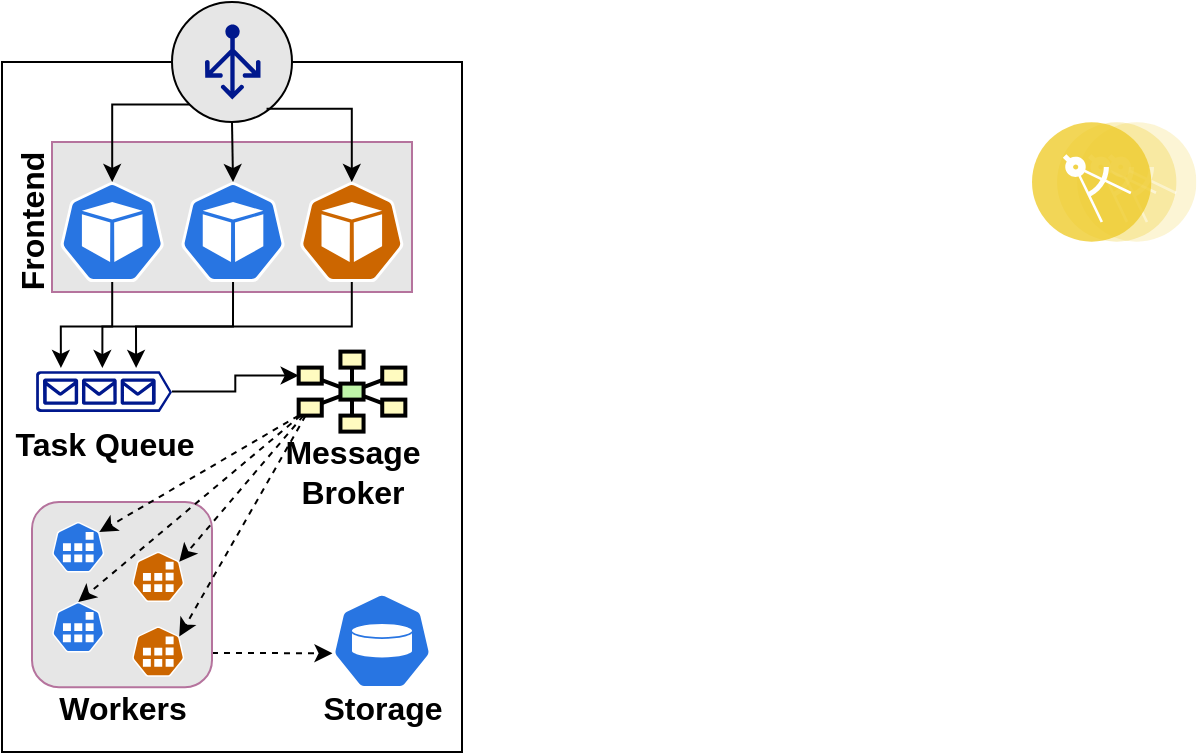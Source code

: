 <mxfile version="13.1.1" type="github">
  <diagram id="4lUxp6aQmK8AmspvqEY6" name="Page-1">
    <mxGraphModel dx="981" dy="548" grid="1" gridSize="10" guides="1" tooltips="1" connect="1" arrows="1" fold="1" page="1" pageScale="1" pageWidth="1100" pageHeight="850" math="0" shadow="0">
      <root>
        <mxCell id="0" />
        <mxCell id="1" parent="0" />
        <mxCell id="sIDR_PX_A5w2goP3o4VN-2" value="" style="rounded=0;whiteSpace=wrap;html=1;" vertex="1" parent="1">
          <mxGeometry x="165" y="80" width="230" height="345" as="geometry" />
        </mxCell>
        <mxCell id="sIDR_PX_A5w2goP3o4VN-73" value="" style="rounded=0;whiteSpace=wrap;html=1;strokeColor=#B5739D;fillColor=#E6E6E6;" vertex="1" parent="1">
          <mxGeometry x="190" y="120" width="180" height="75" as="geometry" />
        </mxCell>
        <mxCell id="sIDR_PX_A5w2goP3o4VN-69" style="edgeStyle=none;rounded=0;orthogonalLoop=1;jettySize=auto;html=1;exitX=1;exitY=0.75;exitDx=0;exitDy=0;entryX=0.005;entryY=0.63;entryDx=0;entryDy=0;entryPerimeter=0;dashed=1;strokeColor=#000000;" edge="1" parent="1" target="sIDR_PX_A5w2goP3o4VN-15">
          <mxGeometry relative="1" as="geometry">
            <mxPoint x="270" y="375.45" as="sourcePoint" />
          </mxGeometry>
        </mxCell>
        <mxCell id="sIDR_PX_A5w2goP3o4VN-66" value="" style="rounded=1;whiteSpace=wrap;html=1;strokeColor=#B5739D;fillColor=#E6E6E6;" vertex="1" parent="1">
          <mxGeometry x="180" y="300" width="90" height="92.6" as="geometry" />
        </mxCell>
        <mxCell id="sIDR_PX_A5w2goP3o4VN-3" value="" style="aspect=fixed;perimeter=ellipsePerimeter;html=1;align=center;shadow=0;dashed=0;fontColor=#4277BB;labelBackgroundColor=#ffffff;fontSize=12;spacingTop=3;image;image=img/lib/ibm/applications/microservice.svg;" vertex="1" parent="1">
          <mxGeometry x="680" y="110" width="82.2" height="60" as="geometry" />
        </mxCell>
        <mxCell id="sIDR_PX_A5w2goP3o4VN-9" value="" style="group" vertex="1" connectable="0" parent="1">
          <mxGeometry x="250" y="50" width="60" height="60" as="geometry" />
        </mxCell>
        <mxCell id="sIDR_PX_A5w2goP3o4VN-8" value="" style="ellipse;whiteSpace=wrap;html=1;aspect=fixed;fillColor=#E6E6E6;" vertex="1" parent="sIDR_PX_A5w2goP3o4VN-9">
          <mxGeometry width="60" height="60" as="geometry" />
        </mxCell>
        <mxCell id="sIDR_PX_A5w2goP3o4VN-4" value="" style="aspect=fixed;pointerEvents=1;shadow=0;dashed=0;html=1;strokeColor=none;labelPosition=center;verticalLabelPosition=bottom;verticalAlign=top;align=center;fillColor=#00188D;shape=mxgraph.azure.load_balancer_generic" vertex="1" parent="sIDR_PX_A5w2goP3o4VN-9">
          <mxGeometry x="16.5" y="11.25" width="27.75" height="37.5" as="geometry" />
        </mxCell>
        <mxCell id="sIDR_PX_A5w2goP3o4VN-12" value="" style="group" vertex="1" connectable="0" parent="1">
          <mxGeometry x="194.06" y="140" width="171.88" height="50" as="geometry" />
        </mxCell>
        <mxCell id="sIDR_PX_A5w2goP3o4VN-5" value="" style="html=1;dashed=0;whitespace=wrap;fillColor=#2875E2;strokeColor=#ffffff;points=[[0.005,0.63,0],[0.1,0.2,0],[0.9,0.2,0],[0.5,0,0],[0.995,0.63,0],[0.72,0.99,0],[0.5,1,0],[0.28,0.99,0]];shape=mxgraph.kubernetes.icon;prIcon=pod" vertex="1" parent="sIDR_PX_A5w2goP3o4VN-12">
          <mxGeometry width="52.085" height="50" as="geometry" />
        </mxCell>
        <mxCell id="sIDR_PX_A5w2goP3o4VN-6" value="" style="html=1;dashed=0;whitespace=wrap;fillColor=#CC6600;strokeColor=#ffffff;points=[[0.005,0.63,0],[0.1,0.2,0],[0.9,0.2,0],[0.5,0,0],[0.995,0.63,0],[0.72,0.99,0],[0.5,1,0],[0.28,0.99,0]];shape=mxgraph.kubernetes.icon;prIcon=pod" vertex="1" parent="sIDR_PX_A5w2goP3o4VN-12">
          <mxGeometry x="119.795" width="52.085" height="50" as="geometry" />
        </mxCell>
        <mxCell id="sIDR_PX_A5w2goP3o4VN-7" value="" style="html=1;dashed=0;whitespace=wrap;fillColor=#2875E2;strokeColor=#ffffff;points=[[0.005,0.63,0],[0.1,0.2,0],[0.9,0.2,0],[0.5,0,0],[0.995,0.63,0],[0.72,0.99,0],[0.5,1,0],[0.28,0.99,0]];shape=mxgraph.kubernetes.icon;prIcon=pod" vertex="1" parent="sIDR_PX_A5w2goP3o4VN-12">
          <mxGeometry x="60.418" width="52.085" height="50" as="geometry" />
        </mxCell>
        <mxCell id="sIDR_PX_A5w2goP3o4VN-15" value="" style="html=1;dashed=0;whitespace=wrap;fillColor=#2875E2;strokeColor=#ffffff;points=[[0.005,0.63,0],[0.1,0.2,0],[0.9,0.2,0],[0.5,0,0],[0.995,0.63,0],[0.72,0.99,0],[0.5,1,0],[0.28,0.99,0]];shape=mxgraph.kubernetes.icon;prIcon=vol" vertex="1" parent="1">
          <mxGeometry x="330" y="345.4" width="50" height="48" as="geometry" />
        </mxCell>
        <mxCell id="sIDR_PX_A5w2goP3o4VN-57" style="edgeStyle=orthogonalEdgeStyle;rounded=0;orthogonalLoop=1;jettySize=auto;html=1;entryX=0;entryY=0.5;entryDx=0;entryDy=0;" edge="1" parent="1" source="sIDR_PX_A5w2goP3o4VN-21" target="sIDR_PX_A5w2goP3o4VN-23">
          <mxGeometry relative="1" as="geometry" />
        </mxCell>
        <mxCell id="sIDR_PX_A5w2goP3o4VN-21" value="&lt;font style=&quot;font-size: 16px&quot;&gt;&lt;b&gt;Task Queue&lt;br&gt;&lt;/b&gt;&lt;/font&gt;" style="aspect=fixed;pointerEvents=1;shadow=0;dashed=0;html=1;strokeColor=none;labelPosition=center;verticalLabelPosition=bottom;verticalAlign=top;align=center;fillColor=#00188D;shape=mxgraph.azure.queue_generic" vertex="1" parent="1">
          <mxGeometry x="182" y="234.6" width="68" height="20.4" as="geometry" />
        </mxCell>
        <mxCell id="sIDR_PX_A5w2goP3o4VN-44" style="edgeStyle=orthogonalEdgeStyle;rounded=0;orthogonalLoop=1;jettySize=auto;html=1;exitX=0.5;exitY=1;exitDx=0;exitDy=0;entryX=0.5;entryY=0;entryDx=0;entryDy=0;entryPerimeter=0;" edge="1" parent="1" source="sIDR_PX_A5w2goP3o4VN-8" target="sIDR_PX_A5w2goP3o4VN-7">
          <mxGeometry relative="1" as="geometry" />
        </mxCell>
        <mxCell id="sIDR_PX_A5w2goP3o4VN-45" style="edgeStyle=orthogonalEdgeStyle;rounded=0;orthogonalLoop=1;jettySize=auto;html=1;entryX=0.5;entryY=0;entryDx=0;entryDy=0;entryPerimeter=0;exitX=0.788;exitY=0.89;exitDx=0;exitDy=0;exitPerimeter=0;" edge="1" parent="1" source="sIDR_PX_A5w2goP3o4VN-8" target="sIDR_PX_A5w2goP3o4VN-6">
          <mxGeometry relative="1" as="geometry" />
        </mxCell>
        <mxCell id="sIDR_PX_A5w2goP3o4VN-46" style="edgeStyle=orthogonalEdgeStyle;rounded=0;orthogonalLoop=1;jettySize=auto;html=1;exitX=0;exitY=1;exitDx=0;exitDy=0;entryX=0.5;entryY=0;entryDx=0;entryDy=0;entryPerimeter=0;" edge="1" parent="1" source="sIDR_PX_A5w2goP3o4VN-8" target="sIDR_PX_A5w2goP3o4VN-5">
          <mxGeometry relative="1" as="geometry" />
        </mxCell>
        <mxCell id="sIDR_PX_A5w2goP3o4VN-47" style="edgeStyle=orthogonalEdgeStyle;rounded=0;orthogonalLoop=1;jettySize=auto;html=1;exitX=0.5;exitY=1;exitDx=0;exitDy=0;exitPerimeter=0;entryX=0.183;entryY=-0.081;entryDx=0;entryDy=0;entryPerimeter=0;" edge="1" parent="1" source="sIDR_PX_A5w2goP3o4VN-5" target="sIDR_PX_A5w2goP3o4VN-21">
          <mxGeometry relative="1" as="geometry" />
        </mxCell>
        <mxCell id="sIDR_PX_A5w2goP3o4VN-51" style="edgeStyle=orthogonalEdgeStyle;rounded=0;orthogonalLoop=1;jettySize=auto;html=1;entryX=0.736;entryY=-0.081;entryDx=0;entryDy=0;entryPerimeter=0;exitX=0.5;exitY=1;exitDx=0;exitDy=0;exitPerimeter=0;" edge="1" parent="1" source="sIDR_PX_A5w2goP3o4VN-7" target="sIDR_PX_A5w2goP3o4VN-21">
          <mxGeometry relative="1" as="geometry" />
        </mxCell>
        <mxCell id="sIDR_PX_A5w2goP3o4VN-52" style="edgeStyle=orthogonalEdgeStyle;rounded=0;orthogonalLoop=1;jettySize=auto;html=1;entryX=0.488;entryY=-0.078;entryDx=0;entryDy=0;entryPerimeter=0;exitX=0.5;exitY=1;exitDx=0;exitDy=0;exitPerimeter=0;" edge="1" parent="1" source="sIDR_PX_A5w2goP3o4VN-6" target="sIDR_PX_A5w2goP3o4VN-21">
          <mxGeometry relative="1" as="geometry">
            <mxPoint x="215" y="232" as="targetPoint" />
          </mxGeometry>
        </mxCell>
        <mxCell id="sIDR_PX_A5w2goP3o4VN-55" value="" style="group" vertex="1" connectable="0" parent="1">
          <mxGeometry x="300" y="224.8" width="80" height="75.2" as="geometry" />
        </mxCell>
        <mxCell id="sIDR_PX_A5w2goP3o4VN-35" value="" style="group" vertex="1" connectable="0" parent="sIDR_PX_A5w2goP3o4VN-55">
          <mxGeometry x="13.33" width="53.34" height="40" as="geometry" />
        </mxCell>
        <mxCell id="sIDR_PX_A5w2goP3o4VN-22" value="" style="strokeWidth=2;dashed=0;align=center;fontSize=8;shape=rect;fillColor=#fffbc0;strokeColor=#000000;" vertex="1" parent="sIDR_PX_A5w2goP3o4VN-35">
          <mxGeometry x="20.892" width="11.557" height="8" as="geometry" />
        </mxCell>
        <mxCell id="sIDR_PX_A5w2goP3o4VN-23" value="" style="strokeWidth=2;dashed=0;align=center;fontSize=8;shape=rect;fillColor=#fffbc0;strokeColor=#000000;" vertex="1" parent="sIDR_PX_A5w2goP3o4VN-35">
          <mxGeometry y="8" width="11.557" height="8" as="geometry" />
        </mxCell>
        <mxCell id="sIDR_PX_A5w2goP3o4VN-24" value="" style="strokeWidth=2;dashed=0;align=center;fontSize=8;shape=rect;fillColor=#fffbc0;strokeColor=#000000;" vertex="1" parent="sIDR_PX_A5w2goP3o4VN-35">
          <mxGeometry x="41.783" y="8" width="11.557" height="8" as="geometry" />
        </mxCell>
        <mxCell id="sIDR_PX_A5w2goP3o4VN-25" value="" style="strokeWidth=2;dashed=0;align=center;fontSize=8;shape=rect;fillColor=#fffbc0;strokeColor=#000000;" vertex="1" parent="sIDR_PX_A5w2goP3o4VN-35">
          <mxGeometry y="24" width="11.557" height="8" as="geometry" />
        </mxCell>
        <mxCell id="sIDR_PX_A5w2goP3o4VN-26" value="" style="strokeWidth=2;dashed=0;align=center;fontSize=8;shape=rect;fillColor=#fffbc0;strokeColor=#000000;" vertex="1" parent="sIDR_PX_A5w2goP3o4VN-35">
          <mxGeometry x="41.783" y="24" width="11.557" height="8" as="geometry" />
        </mxCell>
        <mxCell id="sIDR_PX_A5w2goP3o4VN-27" value="" style="strokeWidth=2;dashed=0;align=center;fontSize=8;shape=rect;fillColor=#fffbc0;strokeColor=#000000;" vertex="1" parent="sIDR_PX_A5w2goP3o4VN-35">
          <mxGeometry x="20.892" y="32" width="11.557" height="8" as="geometry" />
        </mxCell>
        <mxCell id="sIDR_PX_A5w2goP3o4VN-28" value="" style="strokeWidth=2;dashed=0;align=center;fontSize=8;shape=rect;fillColor=#c0f5a9;strokeColor=#000000;" vertex="1" parent="sIDR_PX_A5w2goP3o4VN-35">
          <mxGeometry x="20.892" y="16" width="11.557" height="8" as="geometry" />
        </mxCell>
        <mxCell id="sIDR_PX_A5w2goP3o4VN-29" value="" style="edgeStyle=none;endArrow=none;dashed=0;html=1;strokeWidth=2;" edge="1" source="sIDR_PX_A5w2goP3o4VN-28" target="sIDR_PX_A5w2goP3o4VN-22" parent="sIDR_PX_A5w2goP3o4VN-35">
          <mxGeometry relative="1" as="geometry" />
        </mxCell>
        <mxCell id="sIDR_PX_A5w2goP3o4VN-30" value="" style="edgeStyle=none;endArrow=none;dashed=0;html=1;strokeWidth=2;" edge="1" source="sIDR_PX_A5w2goP3o4VN-28" target="sIDR_PX_A5w2goP3o4VN-23" parent="sIDR_PX_A5w2goP3o4VN-35">
          <mxGeometry relative="1" as="geometry" />
        </mxCell>
        <mxCell id="sIDR_PX_A5w2goP3o4VN-31" value="" style="edgeStyle=none;endArrow=none;dashed=0;html=1;strokeWidth=2;" edge="1" source="sIDR_PX_A5w2goP3o4VN-28" target="sIDR_PX_A5w2goP3o4VN-24" parent="sIDR_PX_A5w2goP3o4VN-35">
          <mxGeometry relative="1" as="geometry" />
        </mxCell>
        <mxCell id="sIDR_PX_A5w2goP3o4VN-32" value="" style="edgeStyle=none;endArrow=none;dashed=0;html=1;strokeWidth=2;" edge="1" source="sIDR_PX_A5w2goP3o4VN-28" target="sIDR_PX_A5w2goP3o4VN-25" parent="sIDR_PX_A5w2goP3o4VN-35">
          <mxGeometry relative="1" as="geometry" />
        </mxCell>
        <mxCell id="sIDR_PX_A5w2goP3o4VN-33" value="" style="edgeStyle=none;endArrow=none;dashed=0;html=1;strokeWidth=2;" edge="1" source="sIDR_PX_A5w2goP3o4VN-28" target="sIDR_PX_A5w2goP3o4VN-26" parent="sIDR_PX_A5w2goP3o4VN-35">
          <mxGeometry relative="1" as="geometry" />
        </mxCell>
        <mxCell id="sIDR_PX_A5w2goP3o4VN-34" value="" style="edgeStyle=none;endArrow=none;dashed=0;html=1;strokeWidth=2;" edge="1" source="sIDR_PX_A5w2goP3o4VN-28" target="sIDR_PX_A5w2goP3o4VN-27" parent="sIDR_PX_A5w2goP3o4VN-35">
          <mxGeometry relative="1" as="geometry" />
        </mxCell>
        <mxCell id="sIDR_PX_A5w2goP3o4VN-54" value="&lt;div style=&quot;font-size: 16px&quot;&gt;&lt;font style=&quot;font-size: 16px&quot;&gt;&lt;b&gt;Message&lt;/b&gt;&lt;/font&gt;&lt;/div&gt;&lt;div style=&quot;font-size: 16px&quot;&gt;&lt;font style=&quot;font-size: 16px&quot;&gt;&lt;b&gt;Broker&lt;br&gt;&lt;/b&gt;&lt;/font&gt;&lt;/div&gt;" style="text;html=1;align=center;verticalAlign=middle;resizable=0;points=[];autosize=1;" vertex="1" parent="sIDR_PX_A5w2goP3o4VN-55">
          <mxGeometry y="45.2" width="80" height="30" as="geometry" />
        </mxCell>
        <mxCell id="sIDR_PX_A5w2goP3o4VN-58" value="" style="html=1;dashed=0;whitespace=wrap;fillColor=#2875E2;strokeColor=#ffffff;points=[[0.005,0.63,0],[0.1,0.2,0],[0.9,0.2,0],[0.5,0,0],[0.995,0.63,0],[0.72,0.99,0],[0.5,1,0],[0.28,0.99,0]];shape=mxgraph.kubernetes.icon;prIcon=job" vertex="1" parent="1">
          <mxGeometry x="190" y="310" width="26.25" height="25.2" as="geometry" />
        </mxCell>
        <mxCell id="sIDR_PX_A5w2goP3o4VN-59" value="" style="html=1;dashed=0;whitespace=wrap;fillColor=#2875E2;strokeColor=#ffffff;points=[[0.005,0.63,0],[0.1,0.2,0],[0.9,0.2,0],[0.5,0,0],[0.995,0.63,0],[0.72,0.99,0],[0.5,1,0],[0.28,0.99,0]];shape=mxgraph.kubernetes.icon;prIcon=job" vertex="1" parent="1">
          <mxGeometry x="190" y="350" width="26.25" height="25.2" as="geometry" />
        </mxCell>
        <mxCell id="sIDR_PX_A5w2goP3o4VN-60" value="" style="html=1;dashed=0;whitespace=wrap;fillColor=#CC6600;strokeColor=#ffffff;points=[[0.005,0.63,0],[0.1,0.2,0],[0.9,0.2,0],[0.5,0,0],[0.995,0.63,0],[0.72,0.99,0],[0.5,1,0],[0.28,0.99,0]];shape=mxgraph.kubernetes.icon;prIcon=job" vertex="1" parent="1">
          <mxGeometry x="230" y="324.8" width="26.25" height="25.2" as="geometry" />
        </mxCell>
        <mxCell id="sIDR_PX_A5w2goP3o4VN-61" value="" style="html=1;dashed=0;whitespace=wrap;fillColor=#CC6600;strokeColor=#ffffff;points=[[0.005,0.63,0],[0.1,0.2,0],[0.9,0.2,0],[0.5,0,0],[0.995,0.63,0],[0.72,0.99,0],[0.5,1,0],[0.28,0.99,0]];shape=mxgraph.kubernetes.icon;prIcon=job" vertex="1" parent="1">
          <mxGeometry x="230" y="362.2" width="26.25" height="25.2" as="geometry" />
        </mxCell>
        <mxCell id="sIDR_PX_A5w2goP3o4VN-62" style="rounded=0;orthogonalLoop=1;jettySize=auto;html=1;entryX=0.9;entryY=0.2;entryDx=0;entryDy=0;entryPerimeter=0;exitX=0;exitY=1;exitDx=0;exitDy=0;dashed=1;" edge="1" parent="1" source="sIDR_PX_A5w2goP3o4VN-25" target="sIDR_PX_A5w2goP3o4VN-58">
          <mxGeometry relative="1" as="geometry" />
        </mxCell>
        <mxCell id="sIDR_PX_A5w2goP3o4VN-63" style="edgeStyle=none;rounded=0;orthogonalLoop=1;jettySize=auto;html=1;entryX=0.9;entryY=0.2;entryDx=0;entryDy=0;entryPerimeter=0;dashed=1;" edge="1" parent="1" source="sIDR_PX_A5w2goP3o4VN-25" target="sIDR_PX_A5w2goP3o4VN-60">
          <mxGeometry relative="1" as="geometry" />
        </mxCell>
        <mxCell id="sIDR_PX_A5w2goP3o4VN-64" style="edgeStyle=none;rounded=0;orthogonalLoop=1;jettySize=auto;html=1;entryX=0.5;entryY=0;entryDx=0;entryDy=0;entryPerimeter=0;dashed=1;" edge="1" parent="1" source="sIDR_PX_A5w2goP3o4VN-25" target="sIDR_PX_A5w2goP3o4VN-59">
          <mxGeometry relative="1" as="geometry" />
        </mxCell>
        <mxCell id="sIDR_PX_A5w2goP3o4VN-65" style="edgeStyle=none;rounded=0;orthogonalLoop=1;jettySize=auto;html=1;entryX=0.9;entryY=0.2;entryDx=0;entryDy=0;entryPerimeter=0;dashed=1;" edge="1" parent="1" source="sIDR_PX_A5w2goP3o4VN-25" target="sIDR_PX_A5w2goP3o4VN-61">
          <mxGeometry relative="1" as="geometry" />
        </mxCell>
        <mxCell id="sIDR_PX_A5w2goP3o4VN-68" value="&lt;div style=&quot;font-size: 16px&quot;&gt;&lt;font style=&quot;font-size: 16px&quot;&gt;&lt;b&gt;Workers&lt;br&gt;&lt;/b&gt;&lt;/font&gt;&lt;/div&gt;" style="text;html=1;align=center;verticalAlign=middle;resizable=0;points=[];autosize=1;" vertex="1" parent="1">
          <mxGeometry x="185" y="392.6" width="80" height="20" as="geometry" />
        </mxCell>
        <mxCell id="sIDR_PX_A5w2goP3o4VN-70" value="&lt;div style=&quot;font-size: 16px&quot;&gt;&lt;font style=&quot;font-size: 16px&quot;&gt;&lt;b&gt;Storage&lt;br&gt;&lt;/b&gt;&lt;/font&gt;&lt;/div&gt;" style="text;html=1;align=center;verticalAlign=middle;resizable=0;points=[];autosize=1;" vertex="1" parent="1">
          <mxGeometry x="315" y="392.6" width="80" height="20" as="geometry" />
        </mxCell>
        <mxCell id="sIDR_PX_A5w2goP3o4VN-72" value="&lt;div style=&quot;font-size: 16px&quot;&gt;&lt;font style=&quot;font-size: 16px&quot;&gt;&lt;b&gt;Frontend&lt;br&gt;&lt;/b&gt;&lt;/font&gt;&lt;/div&gt;" style="text;html=1;align=center;verticalAlign=middle;resizable=0;points=[];autosize=1;rotation=-90;" vertex="1" parent="1">
          <mxGeometry x="140" y="150.0" width="80" height="20" as="geometry" />
        </mxCell>
      </root>
    </mxGraphModel>
  </diagram>
</mxfile>

